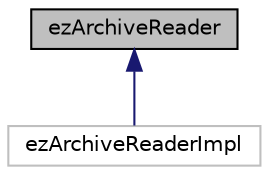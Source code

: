 digraph "ezArchiveReader"
{
 // LATEX_PDF_SIZE
  edge [fontname="Helvetica",fontsize="10",labelfontname="Helvetica",labelfontsize="10"];
  node [fontname="Helvetica",fontsize="10",shape=record];
  Node1 [label="ezArchiveReader",height=0.2,width=0.4,color="black", fillcolor="grey75", style="filled", fontcolor="black",tooltip="A utility class for reading from ezArchive files."];
  Node1 -> Node2 [dir="back",color="midnightblue",fontsize="10",style="solid",fontname="Helvetica"];
  Node2 [label="ezArchiveReaderImpl",height=0.2,width=0.4,color="grey75", fillcolor="white", style="filled",tooltip=" "];
}
